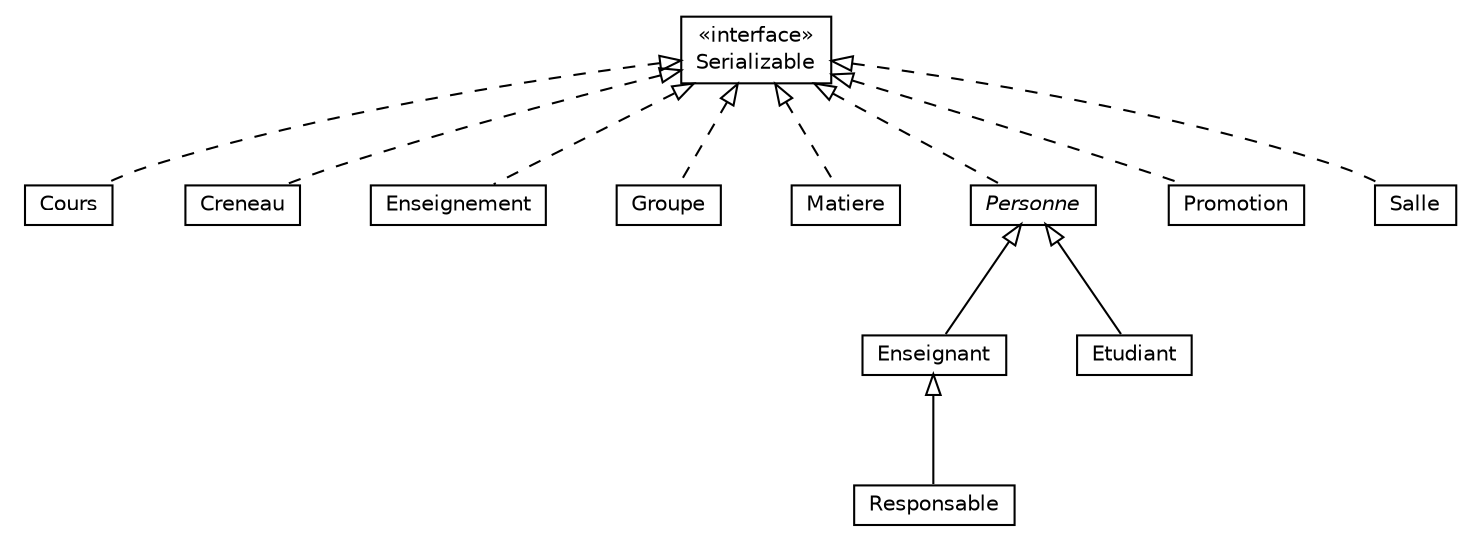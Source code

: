#!/usr/local/bin/dot
#
# Class diagram 
# Generated by UMLGraph version R5_7_2-3-gee82a7 (http://www.umlgraph.org/)
#

digraph G {
	edge [fontname="Helvetica",fontsize=10,labelfontname="Helvetica",labelfontsize=10];
	node [fontname="Helvetica",fontsize=10,shape=plaintext];
	nodesep=0.25;
	ranksep=0.5;
	// javamyadmin.bdd.Cours
	c0 [label=<<table title="javamyadmin.bdd.Cours" border="0" cellborder="1" cellspacing="0" cellpadding="2" port="p">
		<tr><td><table border="0" cellspacing="0" cellpadding="1">
<tr><td align="center" balign="center"> Cours </td></tr>
		</table></td></tr>
		</table>>, URL="null", fontname="Helvetica", fontcolor="black", fontsize=10.0];
	// javamyadmin.bdd.Creneau
	c1 [label=<<table title="javamyadmin.bdd.Creneau" border="0" cellborder="1" cellspacing="0" cellpadding="2" port="p">
		<tr><td><table border="0" cellspacing="0" cellpadding="1">
<tr><td align="center" balign="center"> Creneau </td></tr>
		</table></td></tr>
		</table>>, URL="null", fontname="Helvetica", fontcolor="black", fontsize=10.0];
	// javamyadmin.bdd.Enseignant
	c2 [label=<<table title="javamyadmin.bdd.Enseignant" border="0" cellborder="1" cellspacing="0" cellpadding="2" port="p">
		<tr><td><table border="0" cellspacing="0" cellpadding="1">
<tr><td align="center" balign="center"> Enseignant </td></tr>
		</table></td></tr>
		</table>>, URL="null", fontname="Helvetica", fontcolor="black", fontsize=10.0];
	// javamyadmin.bdd.Enseignement
	c3 [label=<<table title="javamyadmin.bdd.Enseignement" border="0" cellborder="1" cellspacing="0" cellpadding="2" port="p">
		<tr><td><table border="0" cellspacing="0" cellpadding="1">
<tr><td align="center" balign="center"> Enseignement </td></tr>
		</table></td></tr>
		</table>>, URL="null", fontname="Helvetica", fontcolor="black", fontsize=10.0];
	// javamyadmin.bdd.Etudiant
	c4 [label=<<table title="javamyadmin.bdd.Etudiant" border="0" cellborder="1" cellspacing="0" cellpadding="2" port="p">
		<tr><td><table border="0" cellspacing="0" cellpadding="1">
<tr><td align="center" balign="center"> Etudiant </td></tr>
		</table></td></tr>
		</table>>, URL="null", fontname="Helvetica", fontcolor="black", fontsize=10.0];
	// javamyadmin.bdd.Groupe
	c5 [label=<<table title="javamyadmin.bdd.Groupe" border="0" cellborder="1" cellspacing="0" cellpadding="2" port="p">
		<tr><td><table border="0" cellspacing="0" cellpadding="1">
<tr><td align="center" balign="center"> Groupe </td></tr>
		</table></td></tr>
		</table>>, URL="null", fontname="Helvetica", fontcolor="black", fontsize=10.0];
	// javamyadmin.bdd.Matiere
	c6 [label=<<table title="javamyadmin.bdd.Matiere" border="0" cellborder="1" cellspacing="0" cellpadding="2" port="p">
		<tr><td><table border="0" cellspacing="0" cellpadding="1">
<tr><td align="center" balign="center"> Matiere </td></tr>
		</table></td></tr>
		</table>>, URL="null", fontname="Helvetica", fontcolor="black", fontsize=10.0];
	// javamyadmin.bdd.Personne
	c7 [label=<<table title="javamyadmin.bdd.Personne" border="0" cellborder="1" cellspacing="0" cellpadding="2" port="p">
		<tr><td><table border="0" cellspacing="0" cellpadding="1">
<tr><td align="center" balign="center"><font face="Helvetica-Oblique"> Personne </font></td></tr>
		</table></td></tr>
		</table>>, URL="null", fontname="Helvetica", fontcolor="black", fontsize=10.0];
	// javamyadmin.bdd.Promotion
	c8 [label=<<table title="javamyadmin.bdd.Promotion" border="0" cellborder="1" cellspacing="0" cellpadding="2" port="p">
		<tr><td><table border="0" cellspacing="0" cellpadding="1">
<tr><td align="center" balign="center"> Promotion </td></tr>
		</table></td></tr>
		</table>>, URL="null", fontname="Helvetica", fontcolor="black", fontsize=10.0];
	// javamyadmin.bdd.Responsable
	c9 [label=<<table title="javamyadmin.bdd.Responsable" border="0" cellborder="1" cellspacing="0" cellpadding="2" port="p">
		<tr><td><table border="0" cellspacing="0" cellpadding="1">
<tr><td align="center" balign="center"> Responsable </td></tr>
		</table></td></tr>
		</table>>, URL="null", fontname="Helvetica", fontcolor="black", fontsize=10.0];
	// javamyadmin.bdd.Salle
	c10 [label=<<table title="javamyadmin.bdd.Salle" border="0" cellborder="1" cellspacing="0" cellpadding="2" port="p">
		<tr><td><table border="0" cellspacing="0" cellpadding="1">
<tr><td align="center" balign="center"> Salle </td></tr>
		</table></td></tr>
		</table>>, URL="null", fontname="Helvetica", fontcolor="black", fontsize=10.0];
	//javamyadmin.bdd.Cours implements java.io.Serializable
	c11:p -> c0:p [dir=back,arrowtail=empty,style=dashed];
	//javamyadmin.bdd.Creneau implements java.io.Serializable
	c11:p -> c1:p [dir=back,arrowtail=empty,style=dashed];
	//javamyadmin.bdd.Enseignant extends javamyadmin.bdd.Personne
	c7:p -> c2:p [dir=back,arrowtail=empty];
	//javamyadmin.bdd.Enseignement implements java.io.Serializable
	c11:p -> c3:p [dir=back,arrowtail=empty,style=dashed];
	//javamyadmin.bdd.Etudiant extends javamyadmin.bdd.Personne
	c7:p -> c4:p [dir=back,arrowtail=empty];
	//javamyadmin.bdd.Groupe implements java.io.Serializable
	c11:p -> c5:p [dir=back,arrowtail=empty,style=dashed];
	//javamyadmin.bdd.Matiere implements java.io.Serializable
	c11:p -> c6:p [dir=back,arrowtail=empty,style=dashed];
	//javamyadmin.bdd.Personne implements java.io.Serializable
	c11:p -> c7:p [dir=back,arrowtail=empty,style=dashed];
	//javamyadmin.bdd.Promotion implements java.io.Serializable
	c11:p -> c8:p [dir=back,arrowtail=empty,style=dashed];
	//javamyadmin.bdd.Responsable extends javamyadmin.bdd.Enseignant
	c2:p -> c9:p [dir=back,arrowtail=empty];
	//javamyadmin.bdd.Salle implements java.io.Serializable
	c11:p -> c10:p [dir=back,arrowtail=empty,style=dashed];
	// java.io.Serializable
	c11 [label=<<table title="java.io.Serializable" border="0" cellborder="1" cellspacing="0" cellpadding="2" port="p" href="http://java.sun.com/j2se/1.4.2/docs/api/java/io/Serializable.html">
		<tr><td><table border="0" cellspacing="0" cellpadding="1">
<tr><td align="center" balign="center"> &#171;interface&#187; </td></tr>
<tr><td align="center" balign="center"> Serializable </td></tr>
		</table></td></tr>
		</table>>, URL="http://java.sun.com/j2se/1.4.2/docs/api/java/io/Serializable.html", fontname="Helvetica", fontcolor="black", fontsize=10.0];
}


